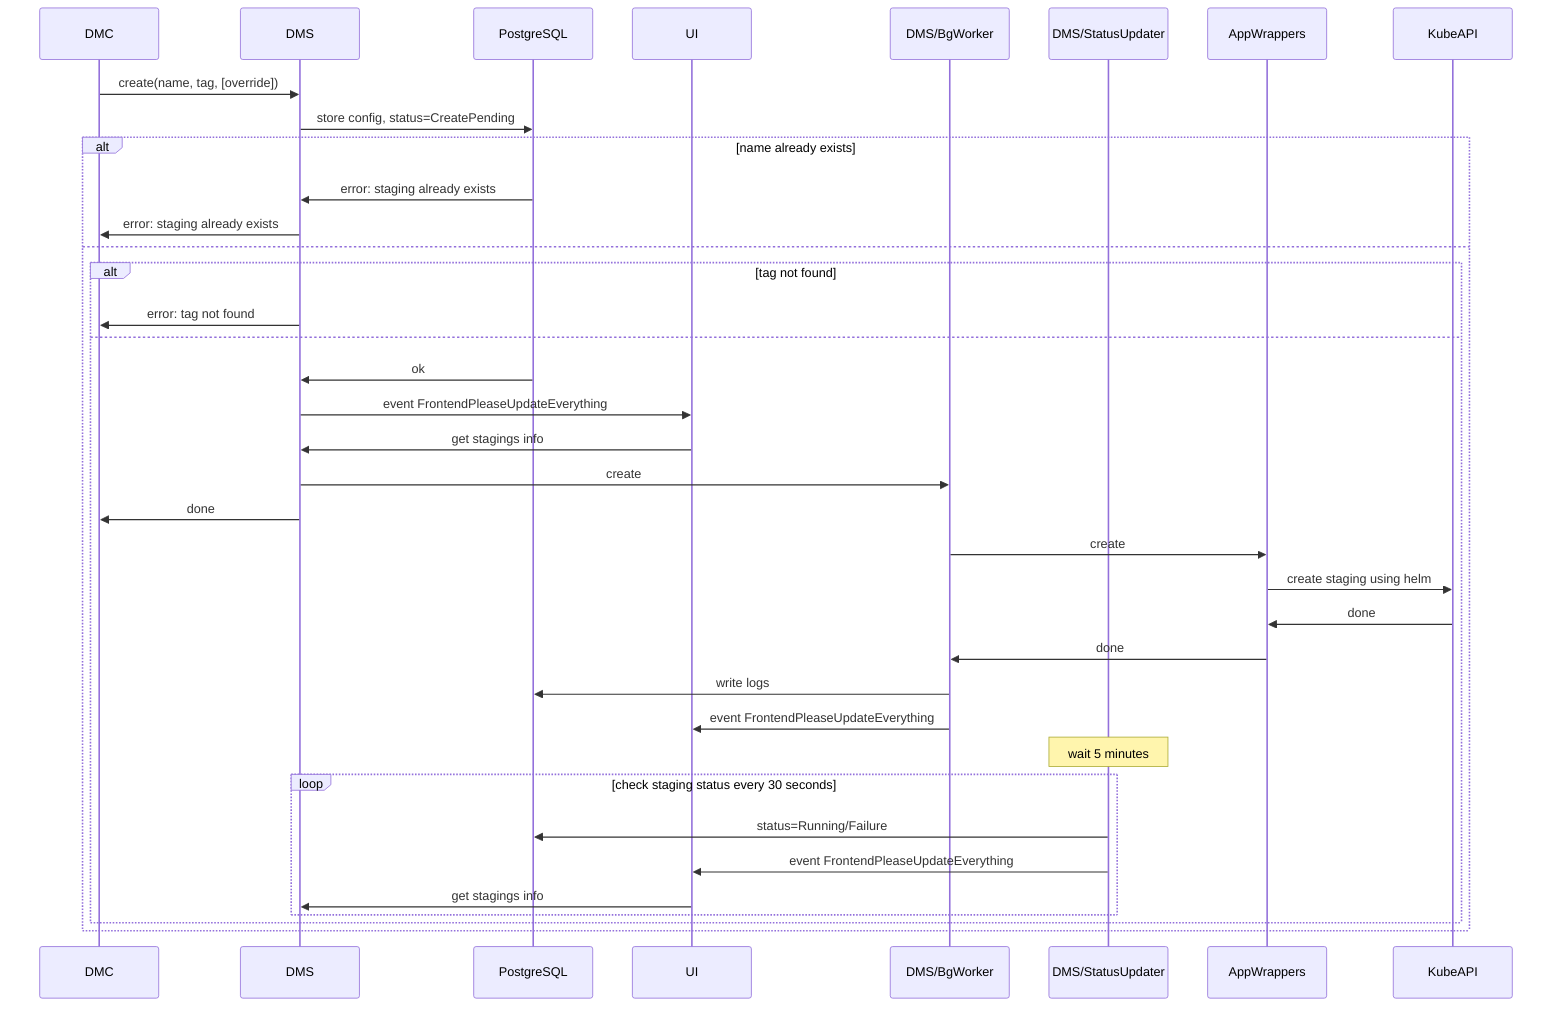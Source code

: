 sequenceDiagram
    participant DMC
    participant DMS
    participant PostgreSQL
    participant UI
    participant DMS/BgWorker
    participant DMS/StatusUpdater
    participant AppWrappers
    participant KubeAPI
    DMC->>DMS: create(name, tag, [override])
    DMS->>PostgreSQL: store config, status=CreatePending
    alt name already exists
        PostgreSQL->>DMS: error: staging already exists
        DMS->>DMC: error: staging already exists
    else
        alt tag not found
            DMS->>DMC: error: tag not found
        else
            PostgreSQL->>DMS: ok
            DMS->>UI: event FrontendPleaseUpdateEverything
            UI->>DMS: get stagings info
            DMS->>DMS/BgWorker: create
            DMS->>DMC: done
            DMS/BgWorker->>AppWrappers: create
            AppWrappers->>KubeAPI: create staging using helm
            KubeAPI->>AppWrappers: done
            AppWrappers->>DMS/BgWorker: done
            DMS/BgWorker->>PostgreSQL: write logs
            DMS/BgWorker->>UI: event FrontendPleaseUpdateEverything
            Note over DMS/StatusUpdater: wait 5 minutes
            loop check staging status every 30 seconds
                DMS/StatusUpdater->>PostgreSQL: status=Running/Failure
                DMS/StatusUpdater->>UI: event FrontendPleaseUpdateEverything
                UI->>DMS: get stagings info
            end
        end
    end